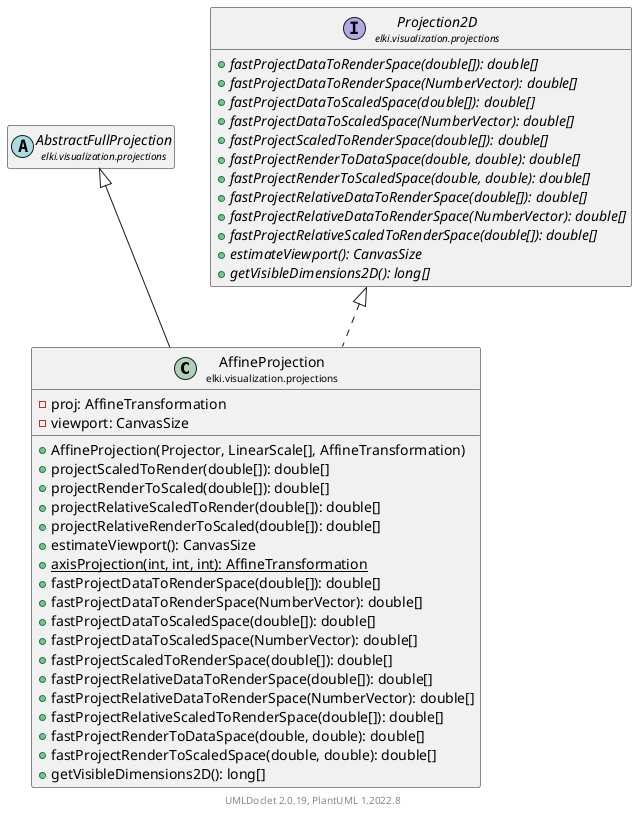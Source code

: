@startuml
    remove .*\.(Instance|Par|Parameterizer|Factory)$
    set namespaceSeparator none
    hide empty fields
    hide empty methods

    class "<size:14>AffineProjection\n<size:10>elki.visualization.projections" as elki.visualization.projections.AffineProjection [[AffineProjection.html]] {
        -proj: AffineTransformation
        -viewport: CanvasSize
        +AffineProjection(Projector, LinearScale[], AffineTransformation)
        +projectScaledToRender(double[]): double[]
        +projectRenderToScaled(double[]): double[]
        +projectRelativeScaledToRender(double[]): double[]
        +projectRelativeRenderToScaled(double[]): double[]
        +estimateViewport(): CanvasSize
        {static} +axisProjection(int, int, int): AffineTransformation
        +fastProjectDataToRenderSpace(double[]): double[]
        +fastProjectDataToRenderSpace(NumberVector): double[]
        +fastProjectDataToScaledSpace(double[]): double[]
        +fastProjectDataToScaledSpace(NumberVector): double[]
        +fastProjectScaledToRenderSpace(double[]): double[]
        +fastProjectRelativeDataToRenderSpace(double[]): double[]
        +fastProjectRelativeDataToRenderSpace(NumberVector): double[]
        +fastProjectRelativeScaledToRenderSpace(double[]): double[]
        +fastProjectRenderToDataSpace(double, double): double[]
        +fastProjectRenderToScaledSpace(double, double): double[]
        +getVisibleDimensions2D(): long[]
    }

    abstract class "<size:14>AbstractFullProjection\n<size:10>elki.visualization.projections" as elki.visualization.projections.AbstractFullProjection [[AbstractFullProjection.html]]
    interface "<size:14>Projection2D\n<size:10>elki.visualization.projections" as elki.visualization.projections.Projection2D [[Projection2D.html]] {
        {abstract} +fastProjectDataToRenderSpace(double[]): double[]
        {abstract} +fastProjectDataToRenderSpace(NumberVector): double[]
        {abstract} +fastProjectDataToScaledSpace(double[]): double[]
        {abstract} +fastProjectDataToScaledSpace(NumberVector): double[]
        {abstract} +fastProjectScaledToRenderSpace(double[]): double[]
        {abstract} +fastProjectRenderToDataSpace(double, double): double[]
        {abstract} +fastProjectRenderToScaledSpace(double, double): double[]
        {abstract} +fastProjectRelativeDataToRenderSpace(double[]): double[]
        {abstract} +fastProjectRelativeDataToRenderSpace(NumberVector): double[]
        {abstract} +fastProjectRelativeScaledToRenderSpace(double[]): double[]
        {abstract} +estimateViewport(): CanvasSize
        {abstract} +getVisibleDimensions2D(): long[]
    }

    elki.visualization.projections.AbstractFullProjection <|-- elki.visualization.projections.AffineProjection
    elki.visualization.projections.Projection2D <|.. elki.visualization.projections.AffineProjection

    center footer UMLDoclet 2.0.19, PlantUML 1.2022.8
@enduml
